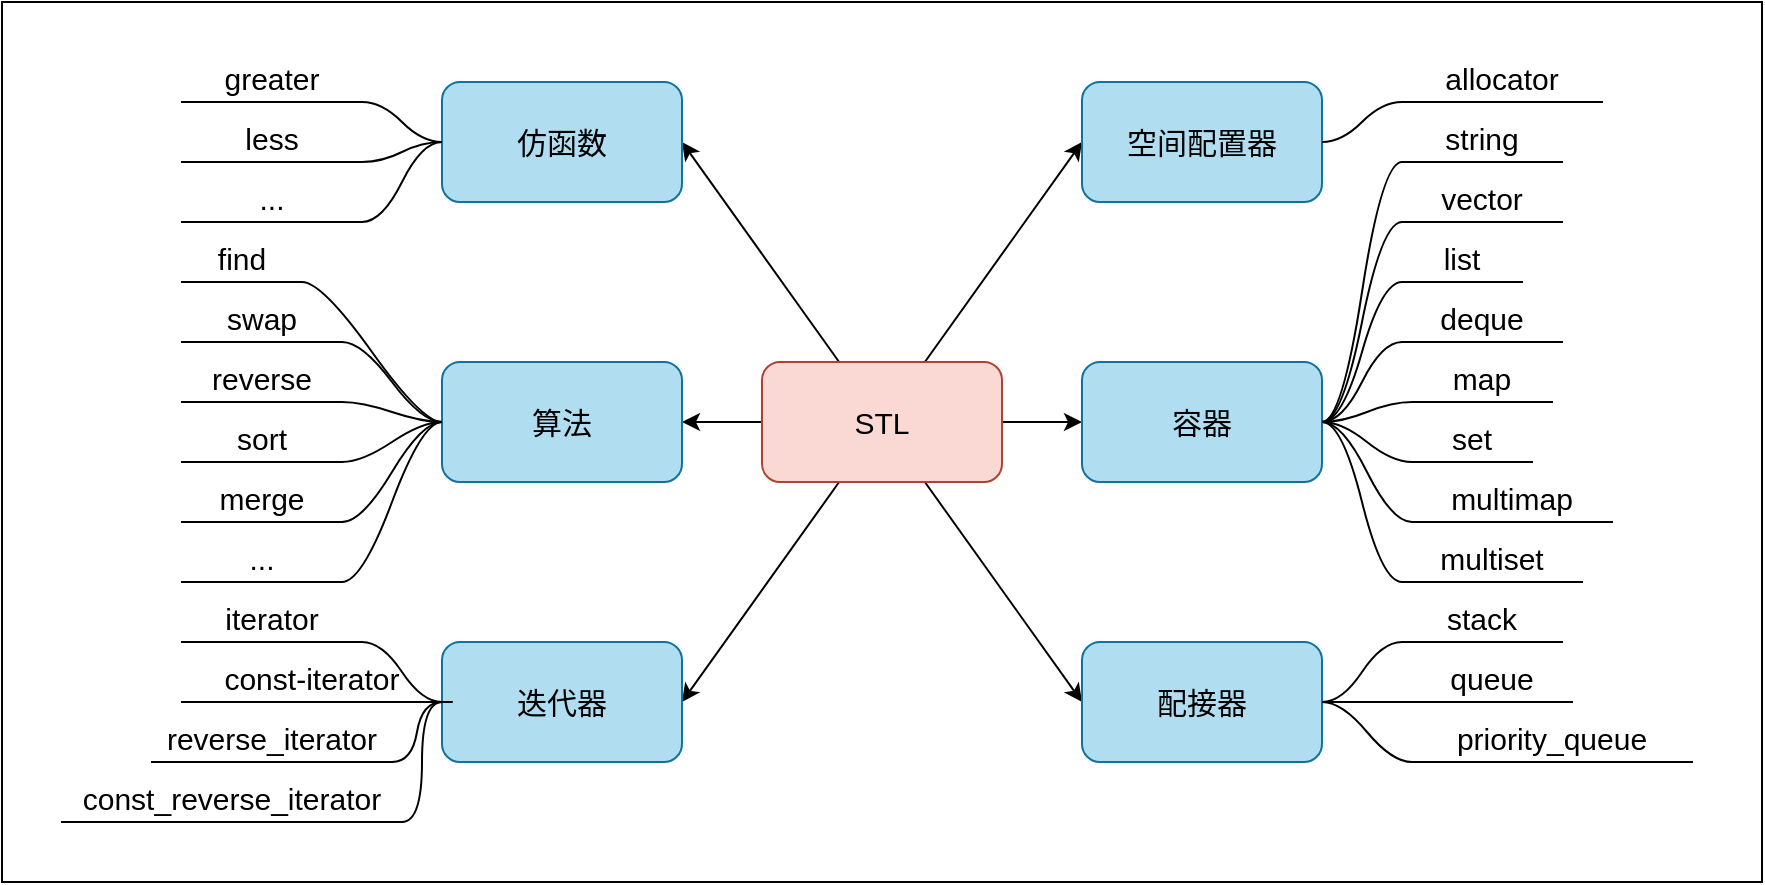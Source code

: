 <mxfile>
    <diagram id="MrAkl0TDtDZ81fvRaFX3" name="Page-1">
        <mxGraphModel dx="2432" dy="1139" grid="1" gridSize="10" guides="1" tooltips="1" connect="1" arrows="1" fold="1" page="1" pageScale="1" pageWidth="850" pageHeight="1100" math="0" shadow="0">
            <root>
                <mxCell id="0"/>
                <mxCell id="1" parent="0"/>
                <mxCell id="77" value="" style="rounded=0;whiteSpace=wrap;html=1;fontSize=15;" vertex="1" parent="1">
                    <mxGeometry x="-60" y="180" width="880" height="440" as="geometry"/>
                </mxCell>
                <mxCell id="9" value="" style="edgeStyle=none;html=1;fontSize=15;entryX=1;entryY=0.5;entryDx=0;entryDy=0;" edge="1" parent="1" source="2" target="5">
                    <mxGeometry relative="1" as="geometry"/>
                </mxCell>
                <mxCell id="10" value="" style="edgeStyle=none;html=1;fontSize=15;entryX=1;entryY=0.5;entryDx=0;entryDy=0;" edge="1" parent="1" source="2" target="3">
                    <mxGeometry relative="1" as="geometry"/>
                </mxCell>
                <mxCell id="11" value="" style="edgeStyle=none;html=1;fontSize=15;" edge="1" parent="1" target="4">
                    <mxGeometry relative="1" as="geometry">
                        <mxPoint x="360" y="390" as="sourcePoint"/>
                    </mxGeometry>
                </mxCell>
                <mxCell id="12" value="" style="edgeStyle=none;html=1;fontSize=15;entryX=0;entryY=0.5;entryDx=0;entryDy=0;" edge="1" parent="1" source="2" target="6">
                    <mxGeometry relative="1" as="geometry"/>
                </mxCell>
                <mxCell id="13" value="" style="edgeStyle=none;html=1;fontSize=15;entryX=0;entryY=0.5;entryDx=0;entryDy=0;" edge="1" parent="1" source="2" target="8">
                    <mxGeometry relative="1" as="geometry"/>
                </mxCell>
                <mxCell id="14" value="" style="edgeStyle=none;html=1;fontSize=15;" edge="1" parent="1" source="2" target="7">
                    <mxGeometry relative="1" as="geometry"/>
                </mxCell>
                <mxCell id="2" value="&lt;font style=&quot;font-size: 15px;&quot;&gt;STL&lt;/font&gt;" style="rounded=1;whiteSpace=wrap;html=1;fillColor=#fad9d5;strokeColor=#ae4132;" vertex="1" parent="1">
                    <mxGeometry x="320" y="360" width="120" height="60" as="geometry"/>
                </mxCell>
                <mxCell id="3" value="仿函数" style="rounded=1;whiteSpace=wrap;html=1;fontSize=15;fillColor=#b1ddf0;strokeColor=#10739e;" vertex="1" parent="1">
                    <mxGeometry x="160" y="220" width="120" height="60" as="geometry"/>
                </mxCell>
                <mxCell id="4" value="算法" style="rounded=1;whiteSpace=wrap;html=1;fontSize=15;fillColor=#b1ddf0;strokeColor=#10739e;" vertex="1" parent="1">
                    <mxGeometry x="160" y="360" width="120" height="60" as="geometry"/>
                </mxCell>
                <mxCell id="5" value="迭代器" style="rounded=1;whiteSpace=wrap;html=1;fontSize=15;fillColor=#b1ddf0;strokeColor=#10739e;" vertex="1" parent="1">
                    <mxGeometry x="160" y="500" width="120" height="60" as="geometry"/>
                </mxCell>
                <mxCell id="6" value="空间配置器" style="rounded=1;whiteSpace=wrap;html=1;fontSize=15;fillColor=#b1ddf0;strokeColor=#10739e;" vertex="1" parent="1">
                    <mxGeometry x="480" y="220" width="120" height="60" as="geometry"/>
                </mxCell>
                <mxCell id="7" value="容器" style="rounded=1;whiteSpace=wrap;html=1;fontSize=15;fillColor=#b1ddf0;strokeColor=#10739e;" vertex="1" parent="1">
                    <mxGeometry x="480" y="360" width="120" height="60" as="geometry"/>
                </mxCell>
                <mxCell id="8" value="配接器" style="rounded=1;whiteSpace=wrap;html=1;fontSize=15;fillColor=#b1ddf0;strokeColor=#10739e;" vertex="1" parent="1">
                    <mxGeometry x="480" y="500" width="120" height="60" as="geometry"/>
                </mxCell>
                <mxCell id="15" value="greater" style="whiteSpace=wrap;html=1;shape=partialRectangle;top=0;left=0;bottom=1;right=0;points=[[0,1],[1,1]];fillColor=none;align=center;verticalAlign=bottom;routingCenterY=0.5;snapToPoint=1;recursiveResize=0;autosize=1;treeFolding=1;treeMoving=1;newEdgeStyle={&quot;edgeStyle&quot;:&quot;entityRelationEdgeStyle&quot;,&quot;startArrow&quot;:&quot;none&quot;,&quot;endArrow&quot;:&quot;none&quot;,&quot;segment&quot;:10,&quot;curved&quot;:1,&quot;sourcePerimeterSpacing&quot;:0,&quot;targetPerimeterSpacing&quot;:0};fontSize=15;" vertex="1" parent="1">
                    <mxGeometry x="30" y="200" width="90" height="30" as="geometry"/>
                </mxCell>
                <mxCell id="16" value="" style="edgeStyle=entityRelationEdgeStyle;startArrow=none;endArrow=none;segment=10;curved=1;sourcePerimeterSpacing=0;targetPerimeterSpacing=0;fontSize=15;exitX=0;exitY=0.5;exitDx=0;exitDy=0;" edge="1" target="15" parent="1" source="3">
                    <mxGeometry relative="1" as="geometry">
                        <mxPoint x="260" y="740" as="sourcePoint"/>
                    </mxGeometry>
                </mxCell>
                <mxCell id="17" value="less" style="whiteSpace=wrap;html=1;shape=partialRectangle;top=0;left=0;bottom=1;right=0;points=[[0,1],[1,1]];fillColor=none;align=center;verticalAlign=bottom;routingCenterY=0.5;snapToPoint=1;recursiveResize=0;autosize=1;treeFolding=1;treeMoving=1;newEdgeStyle={&quot;edgeStyle&quot;:&quot;entityRelationEdgeStyle&quot;,&quot;startArrow&quot;:&quot;none&quot;,&quot;endArrow&quot;:&quot;none&quot;,&quot;segment&quot;:10,&quot;curved&quot;:1,&quot;sourcePerimeterSpacing&quot;:0,&quot;targetPerimeterSpacing&quot;:0};fontSize=15;" vertex="1" parent="1">
                    <mxGeometry x="30" y="230" width="90" height="30" as="geometry"/>
                </mxCell>
                <mxCell id="18" value="" style="edgeStyle=entityRelationEdgeStyle;startArrow=none;endArrow=none;segment=10;curved=1;sourcePerimeterSpacing=0;targetPerimeterSpacing=0;fontSize=15;exitX=0;exitY=0.5;exitDx=0;exitDy=0;" edge="1" target="17" parent="1" source="3">
                    <mxGeometry relative="1" as="geometry">
                        <mxPoint x="350" y="740" as="sourcePoint"/>
                    </mxGeometry>
                </mxCell>
                <mxCell id="19" value="..." style="whiteSpace=wrap;html=1;shape=partialRectangle;top=0;left=0;bottom=1;right=0;points=[[0,1],[1,1]];fillColor=none;align=center;verticalAlign=bottom;routingCenterY=0.5;snapToPoint=1;recursiveResize=0;autosize=1;treeFolding=1;treeMoving=1;newEdgeStyle={&quot;edgeStyle&quot;:&quot;entityRelationEdgeStyle&quot;,&quot;startArrow&quot;:&quot;none&quot;,&quot;endArrow&quot;:&quot;none&quot;,&quot;segment&quot;:10,&quot;curved&quot;:1,&quot;sourcePerimeterSpacing&quot;:0,&quot;targetPerimeterSpacing&quot;:0};fontSize=15;" vertex="1" parent="1">
                    <mxGeometry x="30" y="260" width="90" height="30" as="geometry"/>
                </mxCell>
                <mxCell id="20" value="" style="edgeStyle=entityRelationEdgeStyle;startArrow=none;endArrow=none;segment=10;curved=1;sourcePerimeterSpacing=0;targetPerimeterSpacing=0;fontSize=15;exitX=0;exitY=0.5;exitDx=0;exitDy=0;" edge="1" target="19" parent="1" source="3">
                    <mxGeometry relative="1" as="geometry">
                        <mxPoint x="210" y="840" as="sourcePoint"/>
                    </mxGeometry>
                </mxCell>
                <mxCell id="21" value="find" style="whiteSpace=wrap;html=1;shape=partialRectangle;top=0;left=0;bottom=1;right=0;points=[[0,1],[1,1]];fillColor=none;align=center;verticalAlign=bottom;routingCenterY=0.5;snapToPoint=1;recursiveResize=0;autosize=1;treeFolding=1;treeMoving=1;newEdgeStyle={&quot;edgeStyle&quot;:&quot;entityRelationEdgeStyle&quot;,&quot;startArrow&quot;:&quot;none&quot;,&quot;endArrow&quot;:&quot;none&quot;,&quot;segment&quot;:10,&quot;curved&quot;:1,&quot;sourcePerimeterSpacing&quot;:0,&quot;targetPerimeterSpacing&quot;:0};fontSize=15;" vertex="1" parent="1">
                    <mxGeometry x="30" y="290" width="60" height="30" as="geometry"/>
                </mxCell>
                <mxCell id="22" value="" style="edgeStyle=entityRelationEdgeStyle;startArrow=none;endArrow=none;segment=10;curved=1;sourcePerimeterSpacing=0;targetPerimeterSpacing=0;fontSize=15;exitX=0;exitY=0.5;exitDx=0;exitDy=0;" edge="1" target="21" parent="1" source="4">
                    <mxGeometry relative="1" as="geometry">
                        <mxPoint x="120" y="780" as="sourcePoint"/>
                    </mxGeometry>
                </mxCell>
                <mxCell id="23" value="swap" style="whiteSpace=wrap;html=1;shape=partialRectangle;top=0;left=0;bottom=1;right=0;points=[[0,1],[1,1]];fillColor=none;align=center;verticalAlign=bottom;routingCenterY=0.5;snapToPoint=1;recursiveResize=0;autosize=1;treeFolding=1;treeMoving=1;newEdgeStyle={&quot;edgeStyle&quot;:&quot;entityRelationEdgeStyle&quot;,&quot;startArrow&quot;:&quot;none&quot;,&quot;endArrow&quot;:&quot;none&quot;,&quot;segment&quot;:10,&quot;curved&quot;:1,&quot;sourcePerimeterSpacing&quot;:0,&quot;targetPerimeterSpacing&quot;:0};fontSize=15;" vertex="1" parent="1">
                    <mxGeometry x="30" y="320" width="80" height="30" as="geometry"/>
                </mxCell>
                <mxCell id="24" value="" style="edgeStyle=entityRelationEdgeStyle;startArrow=none;endArrow=none;segment=10;curved=1;sourcePerimeterSpacing=0;targetPerimeterSpacing=0;fontSize=15;exitX=0;exitY=0.5;exitDx=0;exitDy=0;" edge="1" target="23" parent="1" source="4">
                    <mxGeometry relative="1" as="geometry">
                        <mxPoint x="270" y="760" as="sourcePoint"/>
                    </mxGeometry>
                </mxCell>
                <mxCell id="25" value="reverse" style="whiteSpace=wrap;html=1;shape=partialRectangle;top=0;left=0;bottom=1;right=0;points=[[0,1],[1,1]];fillColor=none;align=center;verticalAlign=bottom;routingCenterY=0.5;snapToPoint=1;recursiveResize=0;autosize=1;treeFolding=1;treeMoving=1;newEdgeStyle={&quot;edgeStyle&quot;:&quot;entityRelationEdgeStyle&quot;,&quot;startArrow&quot;:&quot;none&quot;,&quot;endArrow&quot;:&quot;none&quot;,&quot;segment&quot;:10,&quot;curved&quot;:1,&quot;sourcePerimeterSpacing&quot;:0,&quot;targetPerimeterSpacing&quot;:0};fontSize=15;" vertex="1" parent="1">
                    <mxGeometry x="30" y="350" width="80" height="30" as="geometry"/>
                </mxCell>
                <mxCell id="26" value="" style="edgeStyle=entityRelationEdgeStyle;startArrow=none;endArrow=none;segment=10;curved=1;sourcePerimeterSpacing=0;targetPerimeterSpacing=0;fontSize=15;exitX=0;exitY=0.5;exitDx=0;exitDy=0;" edge="1" target="25" parent="1" source="4">
                    <mxGeometry relative="1" as="geometry">
                        <mxPoint x="235" y="930" as="sourcePoint"/>
                    </mxGeometry>
                </mxCell>
                <mxCell id="27" value="sort" style="whiteSpace=wrap;html=1;shape=partialRectangle;top=0;left=0;bottom=1;right=0;points=[[0,1],[1,1]];fillColor=none;align=center;verticalAlign=bottom;routingCenterY=0.5;snapToPoint=1;recursiveResize=0;autosize=1;treeFolding=1;treeMoving=1;newEdgeStyle={&quot;edgeStyle&quot;:&quot;entityRelationEdgeStyle&quot;,&quot;startArrow&quot;:&quot;none&quot;,&quot;endArrow&quot;:&quot;none&quot;,&quot;segment&quot;:10,&quot;curved&quot;:1,&quot;sourcePerimeterSpacing&quot;:0,&quot;targetPerimeterSpacing&quot;:0};fontSize=15;" vertex="1" parent="1">
                    <mxGeometry x="30" y="380" width="80" height="30" as="geometry"/>
                </mxCell>
                <mxCell id="28" value="" style="edgeStyle=entityRelationEdgeStyle;startArrow=none;endArrow=none;segment=10;curved=1;sourcePerimeterSpacing=0;targetPerimeterSpacing=0;fontSize=15;exitX=0;exitY=0.5;exitDx=0;exitDy=0;" edge="1" target="27" parent="1" source="4">
                    <mxGeometry relative="1" as="geometry">
                        <mxPoint x="145" y="670" as="sourcePoint"/>
                    </mxGeometry>
                </mxCell>
                <mxCell id="29" value="merge" style="whiteSpace=wrap;html=1;shape=partialRectangle;top=0;left=0;bottom=1;right=0;points=[[0,1],[1,1]];fillColor=none;align=center;verticalAlign=bottom;routingCenterY=0.5;snapToPoint=1;recursiveResize=0;autosize=1;treeFolding=1;treeMoving=1;newEdgeStyle={&quot;edgeStyle&quot;:&quot;entityRelationEdgeStyle&quot;,&quot;startArrow&quot;:&quot;none&quot;,&quot;endArrow&quot;:&quot;none&quot;,&quot;segment&quot;:10,&quot;curved&quot;:1,&quot;sourcePerimeterSpacing&quot;:0,&quot;targetPerimeterSpacing&quot;:0};fontSize=15;" vertex="1" parent="1">
                    <mxGeometry x="30" y="410" width="80" height="30" as="geometry"/>
                </mxCell>
                <mxCell id="30" value="" style="edgeStyle=entityRelationEdgeStyle;startArrow=none;endArrow=none;segment=10;curved=1;sourcePerimeterSpacing=0;targetPerimeterSpacing=0;fontSize=15;exitX=0;exitY=0.5;exitDx=0;exitDy=0;" edge="1" target="29" parent="1" source="4">
                    <mxGeometry relative="1" as="geometry">
                        <mxPoint x="530" y="760" as="sourcePoint"/>
                    </mxGeometry>
                </mxCell>
                <mxCell id="31" value="..." style="whiteSpace=wrap;html=1;shape=partialRectangle;top=0;left=0;bottom=1;right=0;points=[[0,1],[1,1]];fillColor=none;align=center;verticalAlign=bottom;routingCenterY=0.5;snapToPoint=1;recursiveResize=0;autosize=1;treeFolding=1;treeMoving=1;newEdgeStyle={&quot;edgeStyle&quot;:&quot;entityRelationEdgeStyle&quot;,&quot;startArrow&quot;:&quot;none&quot;,&quot;endArrow&quot;:&quot;none&quot;,&quot;segment&quot;:10,&quot;curved&quot;:1,&quot;sourcePerimeterSpacing&quot;:0,&quot;targetPerimeterSpacing&quot;:0};fontSize=15;" vertex="1" parent="1">
                    <mxGeometry x="30" y="440" width="80" height="30" as="geometry"/>
                </mxCell>
                <mxCell id="32" value="" style="edgeStyle=entityRelationEdgeStyle;startArrow=none;endArrow=none;segment=10;curved=1;sourcePerimeterSpacing=0;targetPerimeterSpacing=0;fontSize=15;exitX=0;exitY=0.5;exitDx=0;exitDy=0;" edge="1" target="31" parent="1" source="4">
                    <mxGeometry relative="1" as="geometry">
                        <mxPoint x="400" y="860" as="sourcePoint"/>
                    </mxGeometry>
                </mxCell>
                <mxCell id="33" value="iterator" style="whiteSpace=wrap;html=1;shape=partialRectangle;top=0;left=0;bottom=1;right=0;points=[[0,1],[1,1]];fillColor=none;align=center;verticalAlign=bottom;routingCenterY=0.5;snapToPoint=1;recursiveResize=0;autosize=1;treeFolding=1;treeMoving=1;newEdgeStyle={&quot;edgeStyle&quot;:&quot;entityRelationEdgeStyle&quot;,&quot;startArrow&quot;:&quot;none&quot;,&quot;endArrow&quot;:&quot;none&quot;,&quot;segment&quot;:10,&quot;curved&quot;:1,&quot;sourcePerimeterSpacing&quot;:0,&quot;targetPerimeterSpacing&quot;:0};fontSize=15;" vertex="1" parent="1">
                    <mxGeometry x="30" y="470" width="90" height="30" as="geometry"/>
                </mxCell>
                <mxCell id="34" value="" style="edgeStyle=entityRelationEdgeStyle;startArrow=none;endArrow=none;segment=10;curved=1;sourcePerimeterSpacing=0;targetPerimeterSpacing=0;fontSize=15;exitX=0;exitY=0.5;exitDx=0;exitDy=0;" edge="1" target="33" parent="1" source="5">
                    <mxGeometry relative="1" as="geometry">
                        <mxPoint x="60" y="910" as="sourcePoint"/>
                    </mxGeometry>
                </mxCell>
                <mxCell id="35" value="const-iterator" style="whiteSpace=wrap;html=1;shape=partialRectangle;top=0;left=0;bottom=1;right=0;points=[[0,1],[1,1]];fillColor=none;align=center;verticalAlign=bottom;routingCenterY=0.5;snapToPoint=1;recursiveResize=0;autosize=1;treeFolding=1;treeMoving=1;newEdgeStyle={&quot;edgeStyle&quot;:&quot;entityRelationEdgeStyle&quot;,&quot;startArrow&quot;:&quot;none&quot;,&quot;endArrow&quot;:&quot;none&quot;,&quot;segment&quot;:10,&quot;curved&quot;:1,&quot;sourcePerimeterSpacing&quot;:0,&quot;targetPerimeterSpacing&quot;:0};fontSize=15;" vertex="1" parent="1">
                    <mxGeometry x="30" y="500" width="130" height="30" as="geometry"/>
                </mxCell>
                <mxCell id="36" value="" style="edgeStyle=entityRelationEdgeStyle;startArrow=none;endArrow=none;segment=10;curved=1;sourcePerimeterSpacing=0;targetPerimeterSpacing=0;fontSize=15;" edge="1" target="35" parent="1">
                    <mxGeometry relative="1" as="geometry">
                        <mxPoint x="160" y="530" as="sourcePoint"/>
                    </mxGeometry>
                </mxCell>
                <mxCell id="37" value="reverse_iterator" style="whiteSpace=wrap;html=1;shape=partialRectangle;top=0;left=0;bottom=1;right=0;points=[[0,1],[1,1]];fillColor=none;align=center;verticalAlign=bottom;routingCenterY=0.5;snapToPoint=1;recursiveResize=0;autosize=1;treeFolding=1;treeMoving=1;newEdgeStyle={&quot;edgeStyle&quot;:&quot;entityRelationEdgeStyle&quot;,&quot;startArrow&quot;:&quot;none&quot;,&quot;endArrow&quot;:&quot;none&quot;,&quot;segment&quot;:10,&quot;curved&quot;:1,&quot;sourcePerimeterSpacing&quot;:0,&quot;targetPerimeterSpacing&quot;:0};fontSize=15;" vertex="1" parent="1">
                    <mxGeometry x="15" y="530" width="120" height="30" as="geometry"/>
                </mxCell>
                <mxCell id="38" value="" style="edgeStyle=entityRelationEdgeStyle;startArrow=none;endArrow=none;segment=10;curved=1;sourcePerimeterSpacing=0;targetPerimeterSpacing=0;fontSize=15;exitX=1;exitY=1;exitDx=0;exitDy=0;" edge="1" target="37" parent="1" source="35">
                    <mxGeometry relative="1" as="geometry">
                        <mxPoint x="150" y="770" as="sourcePoint"/>
                    </mxGeometry>
                </mxCell>
                <mxCell id="39" value="const_reverse_iterator" style="whiteSpace=wrap;html=1;shape=partialRectangle;top=0;left=0;bottom=1;right=0;points=[[0,1],[1,1]];fillColor=none;align=center;verticalAlign=bottom;routingCenterY=0.5;snapToPoint=1;recursiveResize=0;autosize=1;treeFolding=1;treeMoving=1;newEdgeStyle={&quot;edgeStyle&quot;:&quot;entityRelationEdgeStyle&quot;,&quot;startArrow&quot;:&quot;none&quot;,&quot;endArrow&quot;:&quot;none&quot;,&quot;segment&quot;:10,&quot;curved&quot;:1,&quot;sourcePerimeterSpacing&quot;:0,&quot;targetPerimeterSpacing&quot;:0};fontSize=15;" vertex="1" parent="1">
                    <mxGeometry x="-30" y="560" width="170" height="30" as="geometry"/>
                </mxCell>
                <mxCell id="40" value="" style="edgeStyle=entityRelationEdgeStyle;startArrow=none;endArrow=none;segment=10;curved=1;sourcePerimeterSpacing=0;targetPerimeterSpacing=0;fontSize=15;exitX=0;exitY=0.5;exitDx=0;exitDy=0;" edge="1" target="39" parent="1" source="5">
                    <mxGeometry relative="1" as="geometry">
                        <mxPoint x="110" y="820" as="sourcePoint"/>
                    </mxGeometry>
                </mxCell>
                <mxCell id="41" value="allocator" style="whiteSpace=wrap;html=1;shape=partialRectangle;top=0;left=0;bottom=1;right=0;points=[[0,1],[1,1]];fillColor=none;align=center;verticalAlign=bottom;routingCenterY=0.5;snapToPoint=1;recursiveResize=0;autosize=1;treeFolding=1;treeMoving=1;newEdgeStyle={&quot;edgeStyle&quot;:&quot;entityRelationEdgeStyle&quot;,&quot;startArrow&quot;:&quot;none&quot;,&quot;endArrow&quot;:&quot;none&quot;,&quot;segment&quot;:10,&quot;curved&quot;:1,&quot;sourcePerimeterSpacing&quot;:0,&quot;targetPerimeterSpacing&quot;:0};fontSize=15;" vertex="1" parent="1">
                    <mxGeometry x="640" y="200" width="100" height="30" as="geometry"/>
                </mxCell>
                <mxCell id="42" value="" style="edgeStyle=entityRelationEdgeStyle;startArrow=none;endArrow=none;segment=10;curved=1;sourcePerimeterSpacing=0;targetPerimeterSpacing=0;fontSize=15;exitX=1;exitY=0.5;exitDx=0;exitDy=0;" edge="1" target="41" parent="1" source="6">
                    <mxGeometry relative="1" as="geometry">
                        <mxPoint x="500" y="750" as="sourcePoint"/>
                    </mxGeometry>
                </mxCell>
                <mxCell id="43" value="string" style="whiteSpace=wrap;html=1;shape=partialRectangle;top=0;left=0;bottom=1;right=0;points=[[0,1],[1,1]];fillColor=none;align=center;verticalAlign=bottom;routingCenterY=0.5;snapToPoint=1;recursiveResize=0;autosize=1;treeFolding=1;treeMoving=1;newEdgeStyle={&quot;edgeStyle&quot;:&quot;entityRelationEdgeStyle&quot;,&quot;startArrow&quot;:&quot;none&quot;,&quot;endArrow&quot;:&quot;none&quot;,&quot;segment&quot;:10,&quot;curved&quot;:1,&quot;sourcePerimeterSpacing&quot;:0,&quot;targetPerimeterSpacing&quot;:0};fontSize=15;" vertex="1" parent="1">
                    <mxGeometry x="640" y="230" width="80" height="30" as="geometry"/>
                </mxCell>
                <mxCell id="44" value="" style="edgeStyle=entityRelationEdgeStyle;startArrow=none;endArrow=none;segment=10;curved=1;sourcePerimeterSpacing=0;targetPerimeterSpacing=0;fontSize=15;exitX=1;exitY=0.5;exitDx=0;exitDy=0;" edge="1" target="43" parent="1" source="7">
                    <mxGeometry relative="1" as="geometry">
                        <mxPoint x="480" y="380" as="sourcePoint"/>
                    </mxGeometry>
                </mxCell>
                <mxCell id="45" value="vector" style="whiteSpace=wrap;html=1;shape=partialRectangle;top=0;left=0;bottom=1;right=0;points=[[0,1],[1,1]];fillColor=none;align=center;verticalAlign=bottom;routingCenterY=0.5;snapToPoint=1;recursiveResize=0;autosize=1;treeFolding=1;treeMoving=1;newEdgeStyle={&quot;edgeStyle&quot;:&quot;entityRelationEdgeStyle&quot;,&quot;startArrow&quot;:&quot;none&quot;,&quot;endArrow&quot;:&quot;none&quot;,&quot;segment&quot;:10,&quot;curved&quot;:1,&quot;sourcePerimeterSpacing&quot;:0,&quot;targetPerimeterSpacing&quot;:0};fontSize=15;" vertex="1" parent="1">
                    <mxGeometry x="640" y="260" width="80" height="30" as="geometry"/>
                </mxCell>
                <mxCell id="46" value="" style="edgeStyle=entityRelationEdgeStyle;startArrow=none;endArrow=none;segment=10;curved=1;sourcePerimeterSpacing=0;targetPerimeterSpacing=0;fontSize=15;" edge="1" parent="1" target="45">
                    <mxGeometry relative="1" as="geometry">
                        <mxPoint x="600" y="390" as="sourcePoint"/>
                    </mxGeometry>
                </mxCell>
                <mxCell id="47" value="list" style="whiteSpace=wrap;html=1;shape=partialRectangle;top=0;left=0;bottom=1;right=0;points=[[0,1],[1,1]];fillColor=none;align=center;verticalAlign=bottom;routingCenterY=0.5;snapToPoint=1;recursiveResize=0;autosize=1;treeFolding=1;treeMoving=1;newEdgeStyle={&quot;edgeStyle&quot;:&quot;entityRelationEdgeStyle&quot;,&quot;startArrow&quot;:&quot;none&quot;,&quot;endArrow&quot;:&quot;none&quot;,&quot;segment&quot;:10,&quot;curved&quot;:1,&quot;sourcePerimeterSpacing&quot;:0,&quot;targetPerimeterSpacing&quot;:0};fontSize=15;" vertex="1" parent="1">
                    <mxGeometry x="640" y="290" width="60" height="30" as="geometry"/>
                </mxCell>
                <mxCell id="48" value="" style="edgeStyle=entityRelationEdgeStyle;startArrow=none;endArrow=none;segment=10;curved=1;sourcePerimeterSpacing=0;targetPerimeterSpacing=0;fontSize=15;exitX=1;exitY=0.5;exitDx=0;exitDy=0;" edge="1" parent="1" target="47" source="7">
                    <mxGeometry relative="1" as="geometry">
                        <mxPoint x="620" y="560" as="sourcePoint"/>
                    </mxGeometry>
                </mxCell>
                <mxCell id="49" value="deque" style="whiteSpace=wrap;html=1;shape=partialRectangle;top=0;left=0;bottom=1;right=0;points=[[0,1],[1,1]];fillColor=none;align=center;verticalAlign=bottom;routingCenterY=0.5;snapToPoint=1;recursiveResize=0;autosize=1;treeFolding=1;treeMoving=1;newEdgeStyle={&quot;edgeStyle&quot;:&quot;entityRelationEdgeStyle&quot;,&quot;startArrow&quot;:&quot;none&quot;,&quot;endArrow&quot;:&quot;none&quot;,&quot;segment&quot;:10,&quot;curved&quot;:1,&quot;sourcePerimeterSpacing&quot;:0,&quot;targetPerimeterSpacing&quot;:0};fontSize=15;" vertex="1" parent="1">
                    <mxGeometry x="640" y="320" width="80" height="30" as="geometry"/>
                </mxCell>
                <mxCell id="50" value="" style="edgeStyle=entityRelationEdgeStyle;startArrow=none;endArrow=none;segment=10;curved=1;sourcePerimeterSpacing=0;targetPerimeterSpacing=0;fontSize=15;exitX=1;exitY=0.5;exitDx=0;exitDy=0;" edge="1" parent="1" target="49" source="7">
                    <mxGeometry relative="1" as="geometry">
                        <mxPoint x="615" y="560" as="sourcePoint"/>
                    </mxGeometry>
                </mxCell>
                <mxCell id="51" value="map" style="whiteSpace=wrap;html=1;shape=partialRectangle;top=0;left=0;bottom=1;right=0;points=[[0,1],[1,1]];fillColor=none;align=center;verticalAlign=bottom;routingCenterY=0.5;snapToPoint=1;recursiveResize=0;autosize=1;treeFolding=1;treeMoving=1;newEdgeStyle={&quot;edgeStyle&quot;:&quot;entityRelationEdgeStyle&quot;,&quot;startArrow&quot;:&quot;none&quot;,&quot;endArrow&quot;:&quot;none&quot;,&quot;segment&quot;:10,&quot;curved&quot;:1,&quot;sourcePerimeterSpacing&quot;:0,&quot;targetPerimeterSpacing&quot;:0};fontSize=15;" vertex="1" parent="1">
                    <mxGeometry x="645" y="350" width="70" height="30" as="geometry"/>
                </mxCell>
                <mxCell id="52" value="" style="edgeStyle=entityRelationEdgeStyle;startArrow=none;endArrow=none;segment=10;curved=1;sourcePerimeterSpacing=0;targetPerimeterSpacing=0;fontSize=15;" edge="1" parent="1" target="51">
                    <mxGeometry relative="1" as="geometry">
                        <mxPoint x="600" y="390" as="sourcePoint"/>
                    </mxGeometry>
                </mxCell>
                <mxCell id="53" value="set" style="whiteSpace=wrap;html=1;shape=partialRectangle;top=0;left=0;bottom=1;right=0;points=[[0,1],[1,1]];fillColor=none;align=center;verticalAlign=bottom;routingCenterY=0.5;snapToPoint=1;recursiveResize=0;autosize=1;treeFolding=1;treeMoving=1;newEdgeStyle={&quot;edgeStyle&quot;:&quot;entityRelationEdgeStyle&quot;,&quot;startArrow&quot;:&quot;none&quot;,&quot;endArrow&quot;:&quot;none&quot;,&quot;segment&quot;:10,&quot;curved&quot;:1,&quot;sourcePerimeterSpacing&quot;:0,&quot;targetPerimeterSpacing&quot;:0};fontSize=15;" vertex="1" parent="1">
                    <mxGeometry x="645" y="380" width="60" height="30" as="geometry"/>
                </mxCell>
                <mxCell id="54" value="" style="edgeStyle=entityRelationEdgeStyle;startArrow=none;endArrow=none;segment=10;curved=1;sourcePerimeterSpacing=0;targetPerimeterSpacing=0;fontSize=15;exitX=1;exitY=0.5;exitDx=0;exitDy=0;" edge="1" target="53" parent="1" source="7">
                    <mxGeometry relative="1" as="geometry">
                        <mxPoint x="480" y="380" as="sourcePoint"/>
                    </mxGeometry>
                </mxCell>
                <mxCell id="67" value="multimap" style="whiteSpace=wrap;html=1;shape=partialRectangle;top=0;left=0;bottom=1;right=0;points=[[0,1],[1,1]];fillColor=none;align=center;verticalAlign=bottom;routingCenterY=0.5;snapToPoint=1;recursiveResize=0;autosize=1;treeFolding=1;treeMoving=1;newEdgeStyle={&quot;edgeStyle&quot;:&quot;entityRelationEdgeStyle&quot;,&quot;startArrow&quot;:&quot;none&quot;,&quot;endArrow&quot;:&quot;none&quot;,&quot;segment&quot;:10,&quot;curved&quot;:1,&quot;sourcePerimeterSpacing&quot;:0,&quot;targetPerimeterSpacing&quot;:0};fontSize=15;" vertex="1" parent="1">
                    <mxGeometry x="645" y="410" width="100" height="30" as="geometry"/>
                </mxCell>
                <mxCell id="68" value="" style="edgeStyle=entityRelationEdgeStyle;startArrow=none;endArrow=none;segment=10;curved=1;sourcePerimeterSpacing=0;targetPerimeterSpacing=0;fontSize=15;exitX=1;exitY=0.5;exitDx=0;exitDy=0;" edge="1" target="67" parent="1" source="7">
                    <mxGeometry relative="1" as="geometry">
                        <mxPoint x="630" y="550" as="sourcePoint"/>
                    </mxGeometry>
                </mxCell>
                <mxCell id="69" value="multiset" style="whiteSpace=wrap;html=1;shape=partialRectangle;top=0;left=0;bottom=1;right=0;points=[[0,1],[1,1]];fillColor=none;align=center;verticalAlign=bottom;routingCenterY=0.5;snapToPoint=1;recursiveResize=0;autosize=1;treeFolding=1;treeMoving=1;newEdgeStyle={&quot;edgeStyle&quot;:&quot;entityRelationEdgeStyle&quot;,&quot;startArrow&quot;:&quot;none&quot;,&quot;endArrow&quot;:&quot;none&quot;,&quot;segment&quot;:10,&quot;curved&quot;:1,&quot;sourcePerimeterSpacing&quot;:0,&quot;targetPerimeterSpacing&quot;:0};fontSize=15;" vertex="1" parent="1">
                    <mxGeometry x="640" y="440" width="90" height="30" as="geometry"/>
                </mxCell>
                <mxCell id="70" value="" style="edgeStyle=entityRelationEdgeStyle;startArrow=none;endArrow=none;segment=10;curved=1;sourcePerimeterSpacing=0;targetPerimeterSpacing=0;fontSize=15;exitX=1;exitY=0.5;exitDx=0;exitDy=0;" edge="1" target="69" parent="1" source="7">
                    <mxGeometry relative="1" as="geometry">
                        <mxPoint x="560" y="660" as="sourcePoint"/>
                    </mxGeometry>
                </mxCell>
                <mxCell id="71" value="stack" style="whiteSpace=wrap;html=1;shape=partialRectangle;top=0;left=0;bottom=1;right=0;points=[[0,1],[1,1]];fillColor=none;align=center;verticalAlign=bottom;routingCenterY=0.5;snapToPoint=1;recursiveResize=0;autosize=1;treeFolding=1;treeMoving=1;newEdgeStyle={&quot;edgeStyle&quot;:&quot;entityRelationEdgeStyle&quot;,&quot;startArrow&quot;:&quot;none&quot;,&quot;endArrow&quot;:&quot;none&quot;,&quot;segment&quot;:10,&quot;curved&quot;:1,&quot;sourcePerimeterSpacing&quot;:0,&quot;targetPerimeterSpacing&quot;:0};fontSize=15;" vertex="1" parent="1">
                    <mxGeometry x="640" y="470" width="80" height="30" as="geometry"/>
                </mxCell>
                <mxCell id="72" value="" style="edgeStyle=entityRelationEdgeStyle;startArrow=none;endArrow=none;segment=10;curved=1;sourcePerimeterSpacing=0;targetPerimeterSpacing=0;fontSize=15;exitX=1;exitY=0.5;exitDx=0;exitDy=0;" edge="1" target="71" parent="1" source="8">
                    <mxGeometry relative="1" as="geometry">
                        <mxPoint x="515" y="690" as="sourcePoint"/>
                    </mxGeometry>
                </mxCell>
                <mxCell id="73" value="queue" style="whiteSpace=wrap;html=1;shape=partialRectangle;top=0;left=0;bottom=1;right=0;points=[[0,1],[1,1]];fillColor=none;align=center;verticalAlign=bottom;routingCenterY=0.5;snapToPoint=1;recursiveResize=0;autosize=1;treeFolding=1;treeMoving=1;newEdgeStyle={&quot;edgeStyle&quot;:&quot;entityRelationEdgeStyle&quot;,&quot;startArrow&quot;:&quot;none&quot;,&quot;endArrow&quot;:&quot;none&quot;,&quot;segment&quot;:10,&quot;curved&quot;:1,&quot;sourcePerimeterSpacing&quot;:0,&quot;targetPerimeterSpacing&quot;:0};fontSize=15;" vertex="1" parent="1">
                    <mxGeometry x="645" y="500" width="80" height="30" as="geometry"/>
                </mxCell>
                <mxCell id="74" value="" style="edgeStyle=entityRelationEdgeStyle;startArrow=none;endArrow=none;segment=10;curved=1;sourcePerimeterSpacing=0;targetPerimeterSpacing=0;fontSize=15;exitX=1;exitY=0.5;exitDx=0;exitDy=0;" edge="1" target="73" parent="1" source="8">
                    <mxGeometry relative="1" as="geometry">
                        <mxPoint x="480" y="680" as="sourcePoint"/>
                    </mxGeometry>
                </mxCell>
                <mxCell id="75" value="priority_queue" style="whiteSpace=wrap;html=1;shape=partialRectangle;top=0;left=0;bottom=1;right=0;points=[[0,1],[1,1]];fillColor=none;align=center;verticalAlign=bottom;routingCenterY=0.5;snapToPoint=1;recursiveResize=0;autosize=1;treeFolding=1;treeMoving=1;newEdgeStyle={&quot;edgeStyle&quot;:&quot;entityRelationEdgeStyle&quot;,&quot;startArrow&quot;:&quot;none&quot;,&quot;endArrow&quot;:&quot;none&quot;,&quot;segment&quot;:10,&quot;curved&quot;:1,&quot;sourcePerimeterSpacing&quot;:0,&quot;targetPerimeterSpacing&quot;:0};fontSize=15;" vertex="1" parent="1">
                    <mxGeometry x="645" y="530" width="140" height="30" as="geometry"/>
                </mxCell>
                <mxCell id="76" value="" style="edgeStyle=entityRelationEdgeStyle;startArrow=none;endArrow=none;segment=10;curved=1;sourcePerimeterSpacing=0;targetPerimeterSpacing=0;fontSize=15;exitX=1;exitY=0.5;exitDx=0;exitDy=0;" edge="1" target="75" parent="1" source="8">
                    <mxGeometry relative="1" as="geometry">
                        <mxPoint x="480" y="680" as="sourcePoint"/>
                    </mxGeometry>
                </mxCell>
            </root>
        </mxGraphModel>
    </diagram>
</mxfile>
